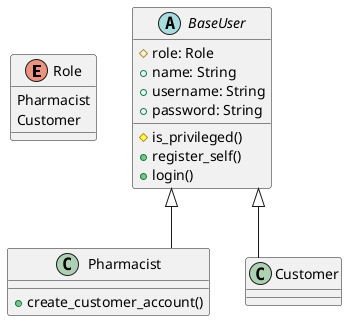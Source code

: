 @startuml
skinparam linetype ortho

enum Role {
    Pharmacist
    Customer
}

abstract class BaseUser {
    #role: Role
    +name: String
    +username: String
    +password: String
    #is_privileged()
    +register_self()
    +login()
}

class Pharmacist {
    +create_customer_account()
}

class Customer {}

BaseUser <|-- Pharmacist
BaseUser <|-- Customer

@enduml
